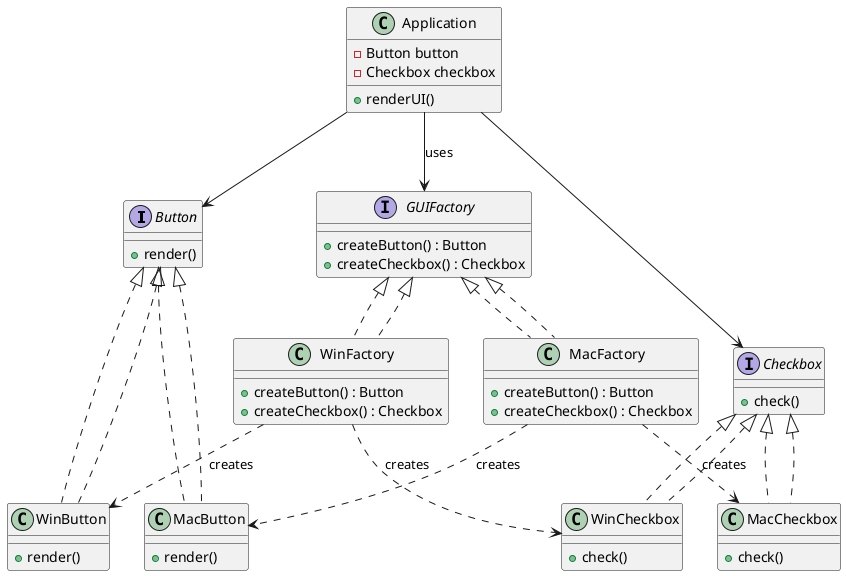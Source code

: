 @startuml
' Interfaces
interface Button {
    + render()
}

interface Checkbox {
    + check()
}

interface GUIFactory {
    + createButton() : Button
    + createCheckbox() : Checkbox
}

' Concrete Products - Windows
class WinButton implements Button {
    + render()
}

class WinCheckbox implements Checkbox {
    + check()
}

' Concrete Products - macOS
class MacButton implements Button {
    + render()
}

class MacCheckbox implements Checkbox {
    + check()
}

' Concrete Factories
class WinFactory implements GUIFactory {
    + createButton() : Button
    + createCheckbox() : Checkbox
}

class MacFactory implements GUIFactory {
    + createButton() : Button
    + createCheckbox() : Checkbox
}

' Client
class Application {
    - Button button
    - Checkbox checkbox
    + renderUI()
}

' Relationships
GUIFactory <|.. WinFactory
GUIFactory <|.. MacFactory

Button <|.. WinButton
Button <|.. MacButton

Checkbox <|.. WinCheckbox
Checkbox <|.. MacCheckbox

Application --> GUIFactory : uses
Application --> Button
Application --> Checkbox
WinFactory ..> WinButton : creates
WinFactory ..> WinCheckbox : creates
MacFactory ..> MacButton : creates
MacFactory ..> MacCheckbox : creates

@enduml
